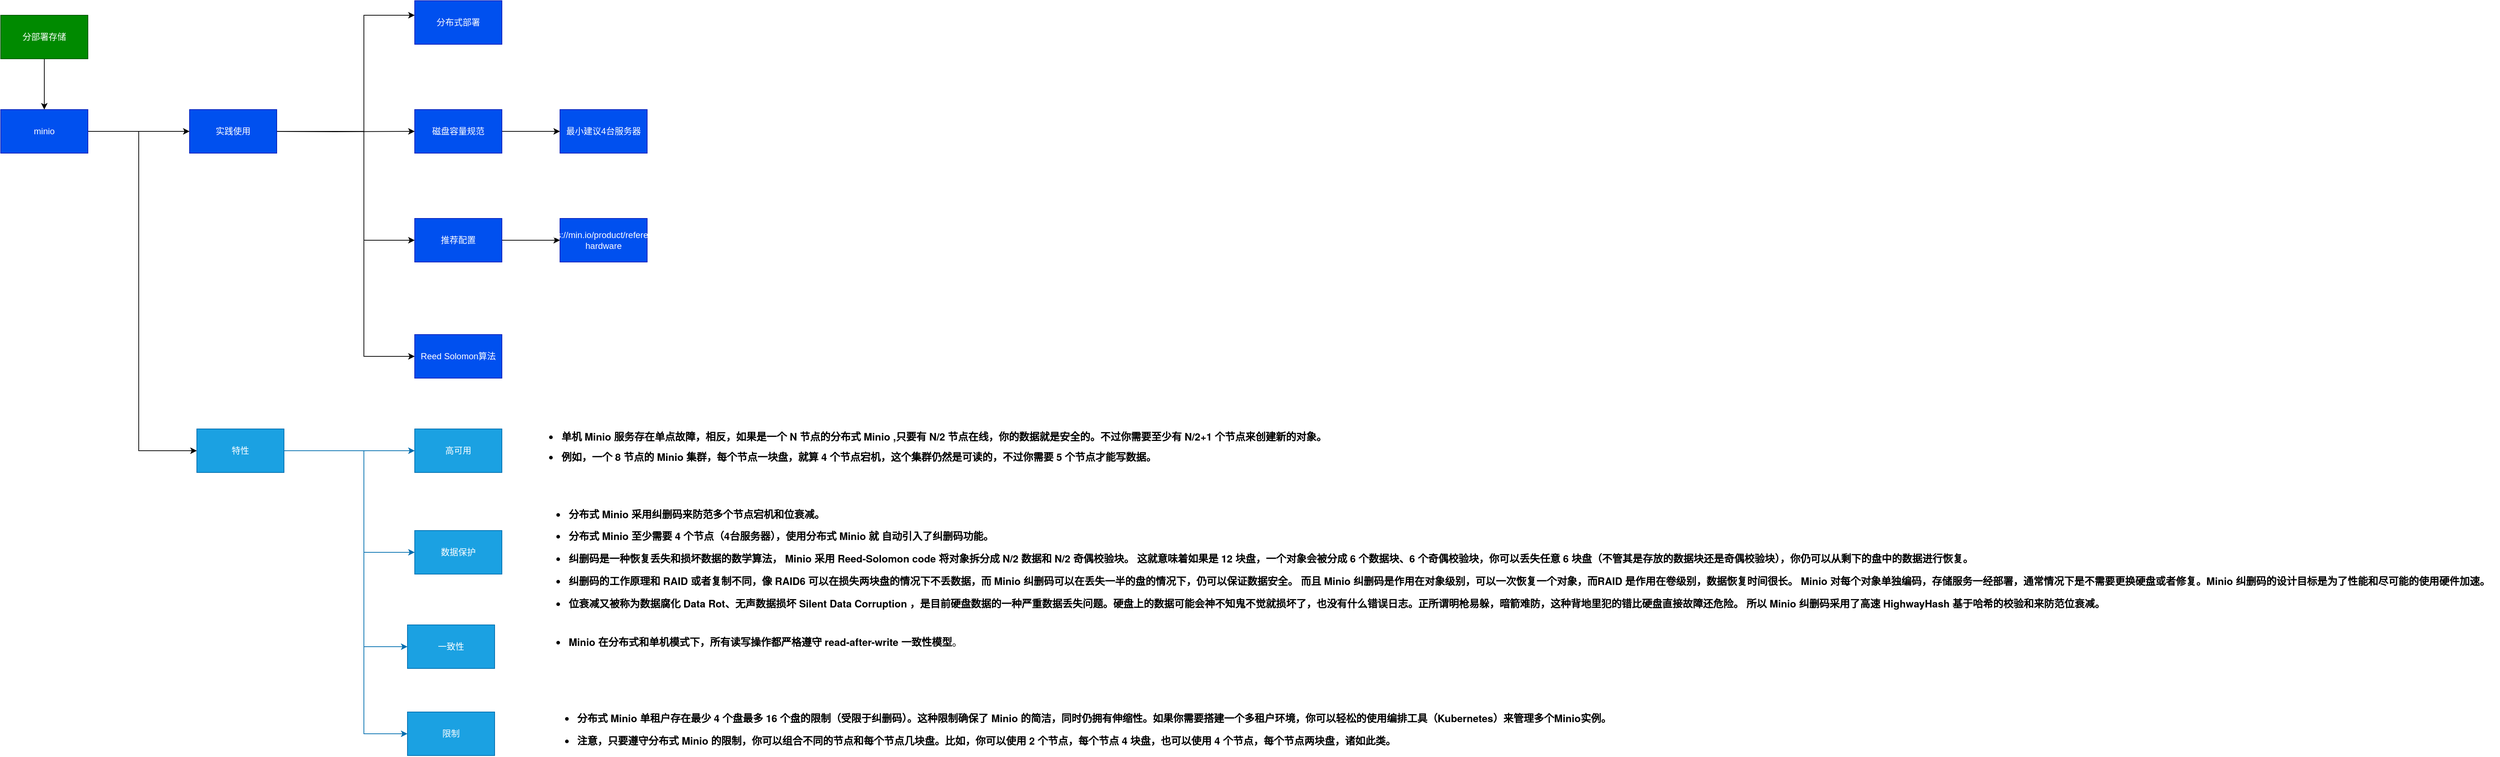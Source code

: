 <mxfile version="20.0.1" type="github">
  <diagram id="B0aUDjMEMcQMrFGBh2tU" name="第 1 页">
    <mxGraphModel dx="1422" dy="762" grid="1" gridSize="10" guides="1" tooltips="1" connect="1" arrows="1" fold="1" page="1" pageScale="1" pageWidth="827" pageHeight="1169" math="0" shadow="0">
      <root>
        <mxCell id="0" />
        <mxCell id="1" parent="0" />
        <mxCell id="20hMEODcdLOq8SeCK55--4" value="" style="edgeStyle=orthogonalEdgeStyle;rounded=0;orthogonalLoop=1;jettySize=auto;html=1;" edge="1" parent="1" source="5ZaRpA1pt5UQ2hP38Ieq-1" target="20hMEODcdLOq8SeCK55--3">
          <mxGeometry relative="1" as="geometry" />
        </mxCell>
        <mxCell id="5ZaRpA1pt5UQ2hP38Ieq-1" value="分部署存储" style="rounded=0;whiteSpace=wrap;html=1;fillColor=#008a00;fontColor=#ffffff;strokeColor=#005700;" parent="1" vertex="1">
          <mxGeometry x="40" y="100" width="120" height="60" as="geometry" />
        </mxCell>
        <mxCell id="5ZaRpA1pt5UQ2hP38Ieq-5" value="" style="edgeStyle=orthogonalEdgeStyle;rounded=0;orthogonalLoop=1;jettySize=auto;html=1;" parent="1" target="5ZaRpA1pt5UQ2hP38Ieq-4" edge="1">
          <mxGeometry relative="1" as="geometry">
            <Array as="points">
              <mxPoint x="540" y="260" />
              <mxPoint x="540" y="100" />
            </Array>
            <mxPoint x="390" y="260" as="sourcePoint" />
          </mxGeometry>
        </mxCell>
        <mxCell id="5ZaRpA1pt5UQ2hP38Ieq-7" value="" style="edgeStyle=orthogonalEdgeStyle;rounded=0;orthogonalLoop=1;jettySize=auto;html=1;" parent="1" target="5ZaRpA1pt5UQ2hP38Ieq-6" edge="1">
          <mxGeometry relative="1" as="geometry">
            <mxPoint x="390" y="260" as="sourcePoint" />
          </mxGeometry>
        </mxCell>
        <mxCell id="5ZaRpA1pt5UQ2hP38Ieq-11" value="" style="edgeStyle=orthogonalEdgeStyle;rounded=0;orthogonalLoop=1;jettySize=auto;html=1;" parent="1" target="5ZaRpA1pt5UQ2hP38Ieq-10" edge="1">
          <mxGeometry relative="1" as="geometry">
            <Array as="points">
              <mxPoint x="540" y="260" />
              <mxPoint x="540" y="410" />
            </Array>
            <mxPoint x="390" y="260" as="sourcePoint" />
          </mxGeometry>
        </mxCell>
        <mxCell id="5ZaRpA1pt5UQ2hP38Ieq-15" value="" style="edgeStyle=orthogonalEdgeStyle;rounded=0;orthogonalLoop=1;jettySize=auto;html=1;" parent="1" target="5ZaRpA1pt5UQ2hP38Ieq-14" edge="1">
          <mxGeometry relative="1" as="geometry">
            <Array as="points">
              <mxPoint x="540" y="260" />
              <mxPoint x="540" y="570" />
            </Array>
            <mxPoint x="420" y="260" as="sourcePoint" />
          </mxGeometry>
        </mxCell>
        <mxCell id="5ZaRpA1pt5UQ2hP38Ieq-2" value="实践使用" style="rounded=0;whiteSpace=wrap;html=1;fillColor=#0050ef;fontColor=#ffffff;strokeColor=#001DBC;" parent="1" vertex="1">
          <mxGeometry x="300" y="230" width="120" height="60" as="geometry" />
        </mxCell>
        <mxCell id="5ZaRpA1pt5UQ2hP38Ieq-4" value="分布式部署" style="rounded=0;whiteSpace=wrap;html=1;fillColor=#0050ef;fontColor=#ffffff;strokeColor=#001DBC;" parent="1" vertex="1">
          <mxGeometry x="610" y="80" width="120" height="60" as="geometry" />
        </mxCell>
        <mxCell id="5ZaRpA1pt5UQ2hP38Ieq-9" value="" style="edgeStyle=orthogonalEdgeStyle;rounded=0;orthogonalLoop=1;jettySize=auto;html=1;" parent="1" source="5ZaRpA1pt5UQ2hP38Ieq-6" target="5ZaRpA1pt5UQ2hP38Ieq-8" edge="1">
          <mxGeometry relative="1" as="geometry" />
        </mxCell>
        <mxCell id="5ZaRpA1pt5UQ2hP38Ieq-6" value="磁盘容量规范" style="rounded=0;whiteSpace=wrap;html=1;fillColor=#0050ef;fontColor=#ffffff;strokeColor=#001DBC;" parent="1" vertex="1">
          <mxGeometry x="610" y="230" width="120" height="60" as="geometry" />
        </mxCell>
        <mxCell id="5ZaRpA1pt5UQ2hP38Ieq-8" value="最小建议4台服务器" style="rounded=0;whiteSpace=wrap;html=1;fillColor=#0050ef;fontColor=#ffffff;strokeColor=#001DBC;" parent="1" vertex="1">
          <mxGeometry x="810" y="230" width="120" height="60" as="geometry" />
        </mxCell>
        <mxCell id="5ZaRpA1pt5UQ2hP38Ieq-13" value="" style="edgeStyle=orthogonalEdgeStyle;rounded=0;orthogonalLoop=1;jettySize=auto;html=1;" parent="1" source="5ZaRpA1pt5UQ2hP38Ieq-10" target="5ZaRpA1pt5UQ2hP38Ieq-12" edge="1">
          <mxGeometry relative="1" as="geometry" />
        </mxCell>
        <mxCell id="5ZaRpA1pt5UQ2hP38Ieq-10" value="推荐配置" style="rounded=0;whiteSpace=wrap;html=1;fillColor=#0050ef;fontColor=#ffffff;strokeColor=#001DBC;" parent="1" vertex="1">
          <mxGeometry x="610" y="380" width="120" height="60" as="geometry" />
        </mxCell>
        <mxCell id="5ZaRpA1pt5UQ2hP38Ieq-12" value="https://min.io/product/reference-hardware" style="rounded=0;whiteSpace=wrap;html=1;fillColor=#0050ef;fontColor=#ffffff;strokeColor=#001DBC;" parent="1" vertex="1">
          <mxGeometry x="810" y="380" width="120" height="60" as="geometry" />
        </mxCell>
        <mxCell id="5ZaRpA1pt5UQ2hP38Ieq-14" value="Reed Solomon算法" style="rounded=0;whiteSpace=wrap;html=1;fillColor=#0050ef;fontColor=#ffffff;strokeColor=#001DBC;" parent="1" vertex="1">
          <mxGeometry x="610" y="540" width="120" height="60" as="geometry" />
        </mxCell>
        <mxCell id="20hMEODcdLOq8SeCK55--8" value="" style="edgeStyle=orthogonalEdgeStyle;rounded=0;orthogonalLoop=1;jettySize=auto;html=1;entryX=0;entryY=0.5;entryDx=0;entryDy=0;" edge="1" parent="1" source="20hMEODcdLOq8SeCK55--3" target="5ZaRpA1pt5UQ2hP38Ieq-2">
          <mxGeometry relative="1" as="geometry">
            <mxPoint x="260" y="270" as="targetPoint" />
          </mxGeometry>
        </mxCell>
        <mxCell id="20hMEODcdLOq8SeCK55--10" value="" style="edgeStyle=orthogonalEdgeStyle;rounded=0;orthogonalLoop=1;jettySize=auto;html=1;" edge="1" parent="1" source="20hMEODcdLOq8SeCK55--3" target="20hMEODcdLOq8SeCK55--9">
          <mxGeometry relative="1" as="geometry">
            <Array as="points">
              <mxPoint x="230" y="260" />
              <mxPoint x="230" y="700" />
            </Array>
          </mxGeometry>
        </mxCell>
        <mxCell id="20hMEODcdLOq8SeCK55--3" value="minio" style="rounded=0;whiteSpace=wrap;html=1;fillColor=#0050ef;fontColor=#ffffff;strokeColor=#001DBC;" vertex="1" parent="1">
          <mxGeometry x="40" y="230" width="120" height="60" as="geometry" />
        </mxCell>
        <mxCell id="20hMEODcdLOq8SeCK55--12" value="" style="edgeStyle=orthogonalEdgeStyle;rounded=0;orthogonalLoop=1;jettySize=auto;html=1;fillColor=#1ba1e2;strokeColor=#006EAF;" edge="1" parent="1" source="20hMEODcdLOq8SeCK55--9" target="20hMEODcdLOq8SeCK55--11">
          <mxGeometry relative="1" as="geometry" />
        </mxCell>
        <mxCell id="20hMEODcdLOq8SeCK55--14" value="" style="edgeStyle=orthogonalEdgeStyle;rounded=0;orthogonalLoop=1;jettySize=auto;html=1;fillColor=#1ba1e2;strokeColor=#006EAF;" edge="1" parent="1" source="20hMEODcdLOq8SeCK55--9" target="20hMEODcdLOq8SeCK55--13">
          <mxGeometry relative="1" as="geometry">
            <Array as="points">
              <mxPoint x="540" y="700" />
              <mxPoint x="540" y="840" />
            </Array>
          </mxGeometry>
        </mxCell>
        <mxCell id="20hMEODcdLOq8SeCK55--20" value="" style="edgeStyle=orthogonalEdgeStyle;rounded=0;orthogonalLoop=1;jettySize=auto;html=1;fillColor=#1ba1e2;strokeColor=#006EAF;" edge="1" parent="1" source="20hMEODcdLOq8SeCK55--9" target="20hMEODcdLOq8SeCK55--19">
          <mxGeometry relative="1" as="geometry">
            <Array as="points">
              <mxPoint x="540" y="700" />
              <mxPoint x="540" y="970" />
            </Array>
          </mxGeometry>
        </mxCell>
        <mxCell id="20hMEODcdLOq8SeCK55--24" value="" style="edgeStyle=orthogonalEdgeStyle;rounded=0;orthogonalLoop=1;jettySize=auto;html=1;fillColor=#1ba1e2;strokeColor=#006EAF;" edge="1" parent="1" source="20hMEODcdLOq8SeCK55--9" target="20hMEODcdLOq8SeCK55--23">
          <mxGeometry relative="1" as="geometry">
            <Array as="points">
              <mxPoint x="540" y="700" />
              <mxPoint x="540" y="1090" />
            </Array>
          </mxGeometry>
        </mxCell>
        <mxCell id="20hMEODcdLOq8SeCK55--9" value="特性" style="rounded=0;whiteSpace=wrap;html=1;fillColor=#1ba1e2;fontColor=#ffffff;strokeColor=#006EAF;" vertex="1" parent="1">
          <mxGeometry x="310" y="670" width="120" height="60" as="geometry" />
        </mxCell>
        <mxCell id="20hMEODcdLOq8SeCK55--11" value="高可用" style="rounded=0;whiteSpace=wrap;html=1;fillColor=#1ba1e2;fontColor=#ffffff;strokeColor=#006EAF;" vertex="1" parent="1">
          <mxGeometry x="610" y="670" width="120" height="60" as="geometry" />
        </mxCell>
        <mxCell id="20hMEODcdLOq8SeCK55--13" value="数据保护" style="rounded=0;whiteSpace=wrap;html=1;fillColor=#1ba1e2;fontColor=#ffffff;strokeColor=#006EAF;" vertex="1" parent="1">
          <mxGeometry x="610" y="810" width="120" height="60" as="geometry" />
        </mxCell>
        <mxCell id="20hMEODcdLOq8SeCK55--17" value="&lt;ul style=&quot;margin: 0px 0px 0px 30px; padding: 0px; font-family: &amp;quot;Helvetica Neue&amp;quot;, Helvetica, Verdana, Arial, sans-serif; font-size: 14px; background-color: rgba(255, 255, 255, 0.5); line-height: 1;&quot;&gt;&lt;li style=&quot;margin: 0px 0px 1em; padding: 0px; list-style: disc;&quot;&gt;&lt;b&gt;单机 Minio 服务存在单点故障，相反，如果是一个 N 节点的分布式 Minio ,只要有 N/2 节点在线，你的数据就是安全的。不过你需要至少有 N/2+1 个节点来创建新的对象。&lt;/b&gt;&lt;/li&gt;&lt;li style=&quot;margin: 0px 0px 1em; padding: 0px; list-style: disc;&quot;&gt;&lt;b&gt;例如，一个 8 节点的 Minio 集群，每个节点一块盘，就算 4 个节点宕机，这个集群仍然是可读的，不过你需要 5 个节点才能写数据。&lt;/b&gt;&lt;/li&gt;&lt;/ul&gt;" style="text;html=1;align=left;verticalAlign=middle;resizable=0;points=[];autosize=1;strokeColor=none;fillColor=none;" vertex="1" parent="1">
          <mxGeometry x="780" y="670" width="1100" height="60" as="geometry" />
        </mxCell>
        <mxCell id="20hMEODcdLOq8SeCK55--18" value="&lt;ul style=&quot;margin: 0px 0px 0px 30px; padding: 0px; font-family: &amp;quot;Helvetica Neue&amp;quot;, Helvetica, Verdana, Arial, sans-serif; font-size: 14px; background-color: rgba(255, 255, 255, 0.5);&quot;&gt;&lt;li style=&quot;margin: 0px 0px 1em; padding: 0px; list-style: disc;&quot;&gt;&lt;b&gt;分布式 Minio 采用纠删码来防范多个节点宕机和位衰减。&lt;/b&gt;&lt;/li&gt;&lt;li style=&quot;margin: 0px 0px 1em; padding: 0px; list-style: disc;&quot;&gt;&lt;b&gt;分布式 Minio 至少需要 4 个节点（4台服务器），使用分布式 Minio 就 自动引入了纠删码功能。&lt;/b&gt;&lt;/li&gt;&lt;li style=&quot;margin: 0px 0px 1em; padding: 0px; list-style: disc;&quot;&gt;&lt;b&gt;纠删码是一种恢复丢失和损坏数据的数学算法， Minio 采用 Reed-Solomon code 将对象拆分成 N/2 数据和 N/2 奇偶校验块。 这就意味着如果是 12 块盘，一个对象会被分成 6 个数据块、6 个奇偶校验块，你可以丢失任意 6 块盘（不管其是存放的数据块还是奇偶校验块），你仍可以从剩下的盘中的数据进行恢复。&lt;/b&gt;&lt;/li&gt;&lt;li style=&quot;margin: 0px 0px 1em; padding: 0px; list-style: disc;&quot;&gt;&lt;b&gt;纠删码的工作原理和 RAID 或者复制不同，像 RAID6 可以在损失两块盘的情况下不丢数据，而 Minio 纠删码可以在丢失一半的盘的情况下，仍可以保证数据安全。 而且 Minio 纠删码是作用在对象级别，可以一次恢复一个对象，而RAID 是作用在卷级别，数据恢复时间很长。 Minio 对每个对象单独编码，存储服务一经部署，通常情况下是不需要更换硬盘或者修复。Minio 纠删码的设计目标是为了性能和尽可能的使用硬件加速。&lt;/b&gt;&lt;/li&gt;&lt;li style=&quot;margin: 0px 0px 1em; padding: 0px; list-style: disc;&quot;&gt;&lt;b&gt;位衰减又被称为数据腐化 Data Rot、无声数据损坏 Silent Data Corruption ，是目前硬盘数据的一种严重数据丢失问题。硬盘上的数据可能会神不知鬼不觉就损坏了，也没有什么错误日志。正所谓明枪易躲，暗箭难防，这种背地里犯的错比硬盘直接故障还危险。 所以 Minio 纠删码采用了高速 HighwayHash 基于哈希的校验和来防范位衰减。&lt;/b&gt;&lt;/li&gt;&lt;/ul&gt;" style="text;html=1;align=left;verticalAlign=middle;resizable=0;points=[];autosize=1;strokeColor=none;fillColor=none;" vertex="1" parent="1">
          <mxGeometry x="790" y="780" width="2690" height="150" as="geometry" />
        </mxCell>
        <mxCell id="20hMEODcdLOq8SeCK55--19" value="一致性" style="rounded=0;whiteSpace=wrap;html=1;fillColor=#1ba1e2;fontColor=#ffffff;strokeColor=#006EAF;" vertex="1" parent="1">
          <mxGeometry x="600" y="940" width="120" height="60" as="geometry" />
        </mxCell>
        <mxCell id="20hMEODcdLOq8SeCK55--22" value="&lt;ul style=&quot;margin: 0px 0px 0px 30px; padding: 0px; font-family: &amp;quot;Helvetica Neue&amp;quot;, Helvetica, Verdana, Arial, sans-serif; font-size: 14px; background-color: rgba(255, 255, 255, 0.5);&quot;&gt;&lt;li style=&quot;margin: 0px 0px 1em; padding: 0px; list-style: disc;&quot;&gt;&lt;b&gt;Minio 在分布式和单机模式下，所有读写操作都严格遵守 read-after-write 一致性模型&lt;/b&gt;。&lt;/li&gt;&lt;/ul&gt;" style="text;html=1;align=left;verticalAlign=middle;resizable=0;points=[];autosize=1;strokeColor=none;fillColor=none;" vertex="1" parent="1">
          <mxGeometry x="790" y="955" width="590" height="30" as="geometry" />
        </mxCell>
        <mxCell id="20hMEODcdLOq8SeCK55--23" value="限制" style="rounded=0;whiteSpace=wrap;html=1;fillColor=#1ba1e2;fontColor=#ffffff;strokeColor=#006EAF;" vertex="1" parent="1">
          <mxGeometry x="600" y="1060" width="120" height="60" as="geometry" />
        </mxCell>
        <mxCell id="20hMEODcdLOq8SeCK55--25" value="&lt;ul style=&quot;margin: 0px 0px 0px 30px; padding: 0px; font-family: &amp;quot;Helvetica Neue&amp;quot;, Helvetica, Verdana, Arial, sans-serif; font-size: 14px; background-color: rgba(255, 255, 255, 0.5);&quot;&gt;&lt;li style=&quot;margin: 0px 0px 1em; padding: 0px; list-style: disc;&quot;&gt;&lt;b&gt;分布式 Minio 单租户存在最少 4 个盘最多 16 个盘的限制（受限于纠删码）。这种限制确保了 Minio 的简洁，同时仍拥有伸缩性。如果你需要搭建一个多租户环境，你可以轻松的使用编排工具（Kubernetes）来管理多个Minio实例。&lt;/b&gt;&lt;/li&gt;&lt;li style=&quot;text-align: left; margin: 0px 0px 1em; padding: 0px; list-style: disc;&quot;&gt;&lt;b&gt;注意，只要遵守分布式 Minio 的限制，你可以组合不同的节点和每个节点几块盘。比如，你可以使用 2 个节点，每个节点 4 块盘，也可以使用 4 个节点，每个节点两块盘，诸如此类。&lt;/b&gt;&lt;/li&gt;&lt;/ul&gt;" style="text;html=1;align=center;verticalAlign=middle;resizable=0;points=[];autosize=1;strokeColor=none;fillColor=none;" vertex="1" parent="1">
          <mxGeometry x="790" y="1060" width="1480" height="60" as="geometry" />
        </mxCell>
      </root>
    </mxGraphModel>
  </diagram>
</mxfile>
